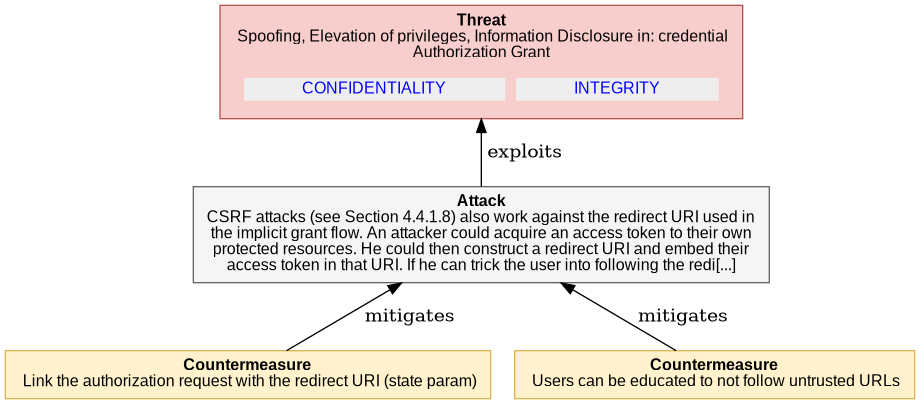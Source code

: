  

@startuml
digraph G {
rankdir="BT";
  node [shape=plaintext, fontname="Arial" fontsize="12"];
    "4_4_2_5_CSRF_IMPLICIT" [ fillcolor="#F8CECC", style=filled, shape=polygon, color="#B85450"
    label= 
    <<table border="0" cellborder="0" cellspacing="0">
     <tr><td align="center"><b>Threat</b><br/> 

Spoofing, Elevation of privileges, Information Disclosure in: credential<br/>Authorization Grant
</td></tr>
     <tr><td><table border="0" cellborder="0" cellspacing="8"><tr>
                ret += secObj.linkedImpactMDText()
     <td align="center" href="#OAuth2.CONFIDENTIALITY" bgcolor="#EEEEEE"><font color="blue">CONFIDENTIALITY</font></td>
                ret += secObj.linkedImpactMDText()
     <td align="center" href="#OAuth2.INTEGRITY" bgcolor="#EEEEEE"><font color="blue">INTEGRITY</font></td>
     </tr></table></td></tr>   
   </table>>
   ];
    
"4_4_2_5_CSRF_IMPLICIT_attack" [ fillcolor="#f5f5f5", style=filled, shape=polygon, color="#666666", label =     
    <<table border="0" cellborder="0" cellspacing="0">
     <tr><td align="center"><b>Attack</b><br/>

CSRF attacks (see Section 4.4.1.8) also work against the redirect URI used in<br/>the implicit grant flow. An attacker could acquire an access token to their own<br/>protected resources. He could then construct a redirect URI and embed their<br/>access token in that URI. If he can trick the user into following the redi[...]
</td></tr>
   </table>>
    ]

"4_4_2_5_CSRF_IMPLICIT_attack" -> "4_4_2_5_CSRF_IMPLICIT"  [label = " exploits"]

    "4_4_2_5_CSRF_IMPLICIT_countermeasure0" [ 
       fillcolor="#FFF2CC", style=filled, shape=polygon, color="#D6B656", label =     
    <<table border="0" cellborder="0" cellspacing="0">
     <tr><td align="left"><b>Countermeasure</b><br/> 

Link the authorization request with the redirect URI (state param)
</td></tr>
   </table>>
   ]

     "4_4_2_5_CSRF_IMPLICIT_countermeasure0" -> "4_4_2_5_CSRF_IMPLICIT_attack" [label = " mitigates"]

    "4_4_2_5_CSRF_IMPLICIT_countermeasure1" [ 
       fillcolor="#FFF2CC", style=filled, shape=polygon, color="#D6B656", label =     
    <<table border="0" cellborder="0" cellspacing="0">
     <tr><td align="left"><b>Countermeasure</b><br/> 

Users can be educated to not follow untrusted URLs
</td></tr>
   </table>>
   ]

     "4_4_2_5_CSRF_IMPLICIT_countermeasure1" -> "4_4_2_5_CSRF_IMPLICIT_attack" [label = " mitigates"]

}
@enduml

